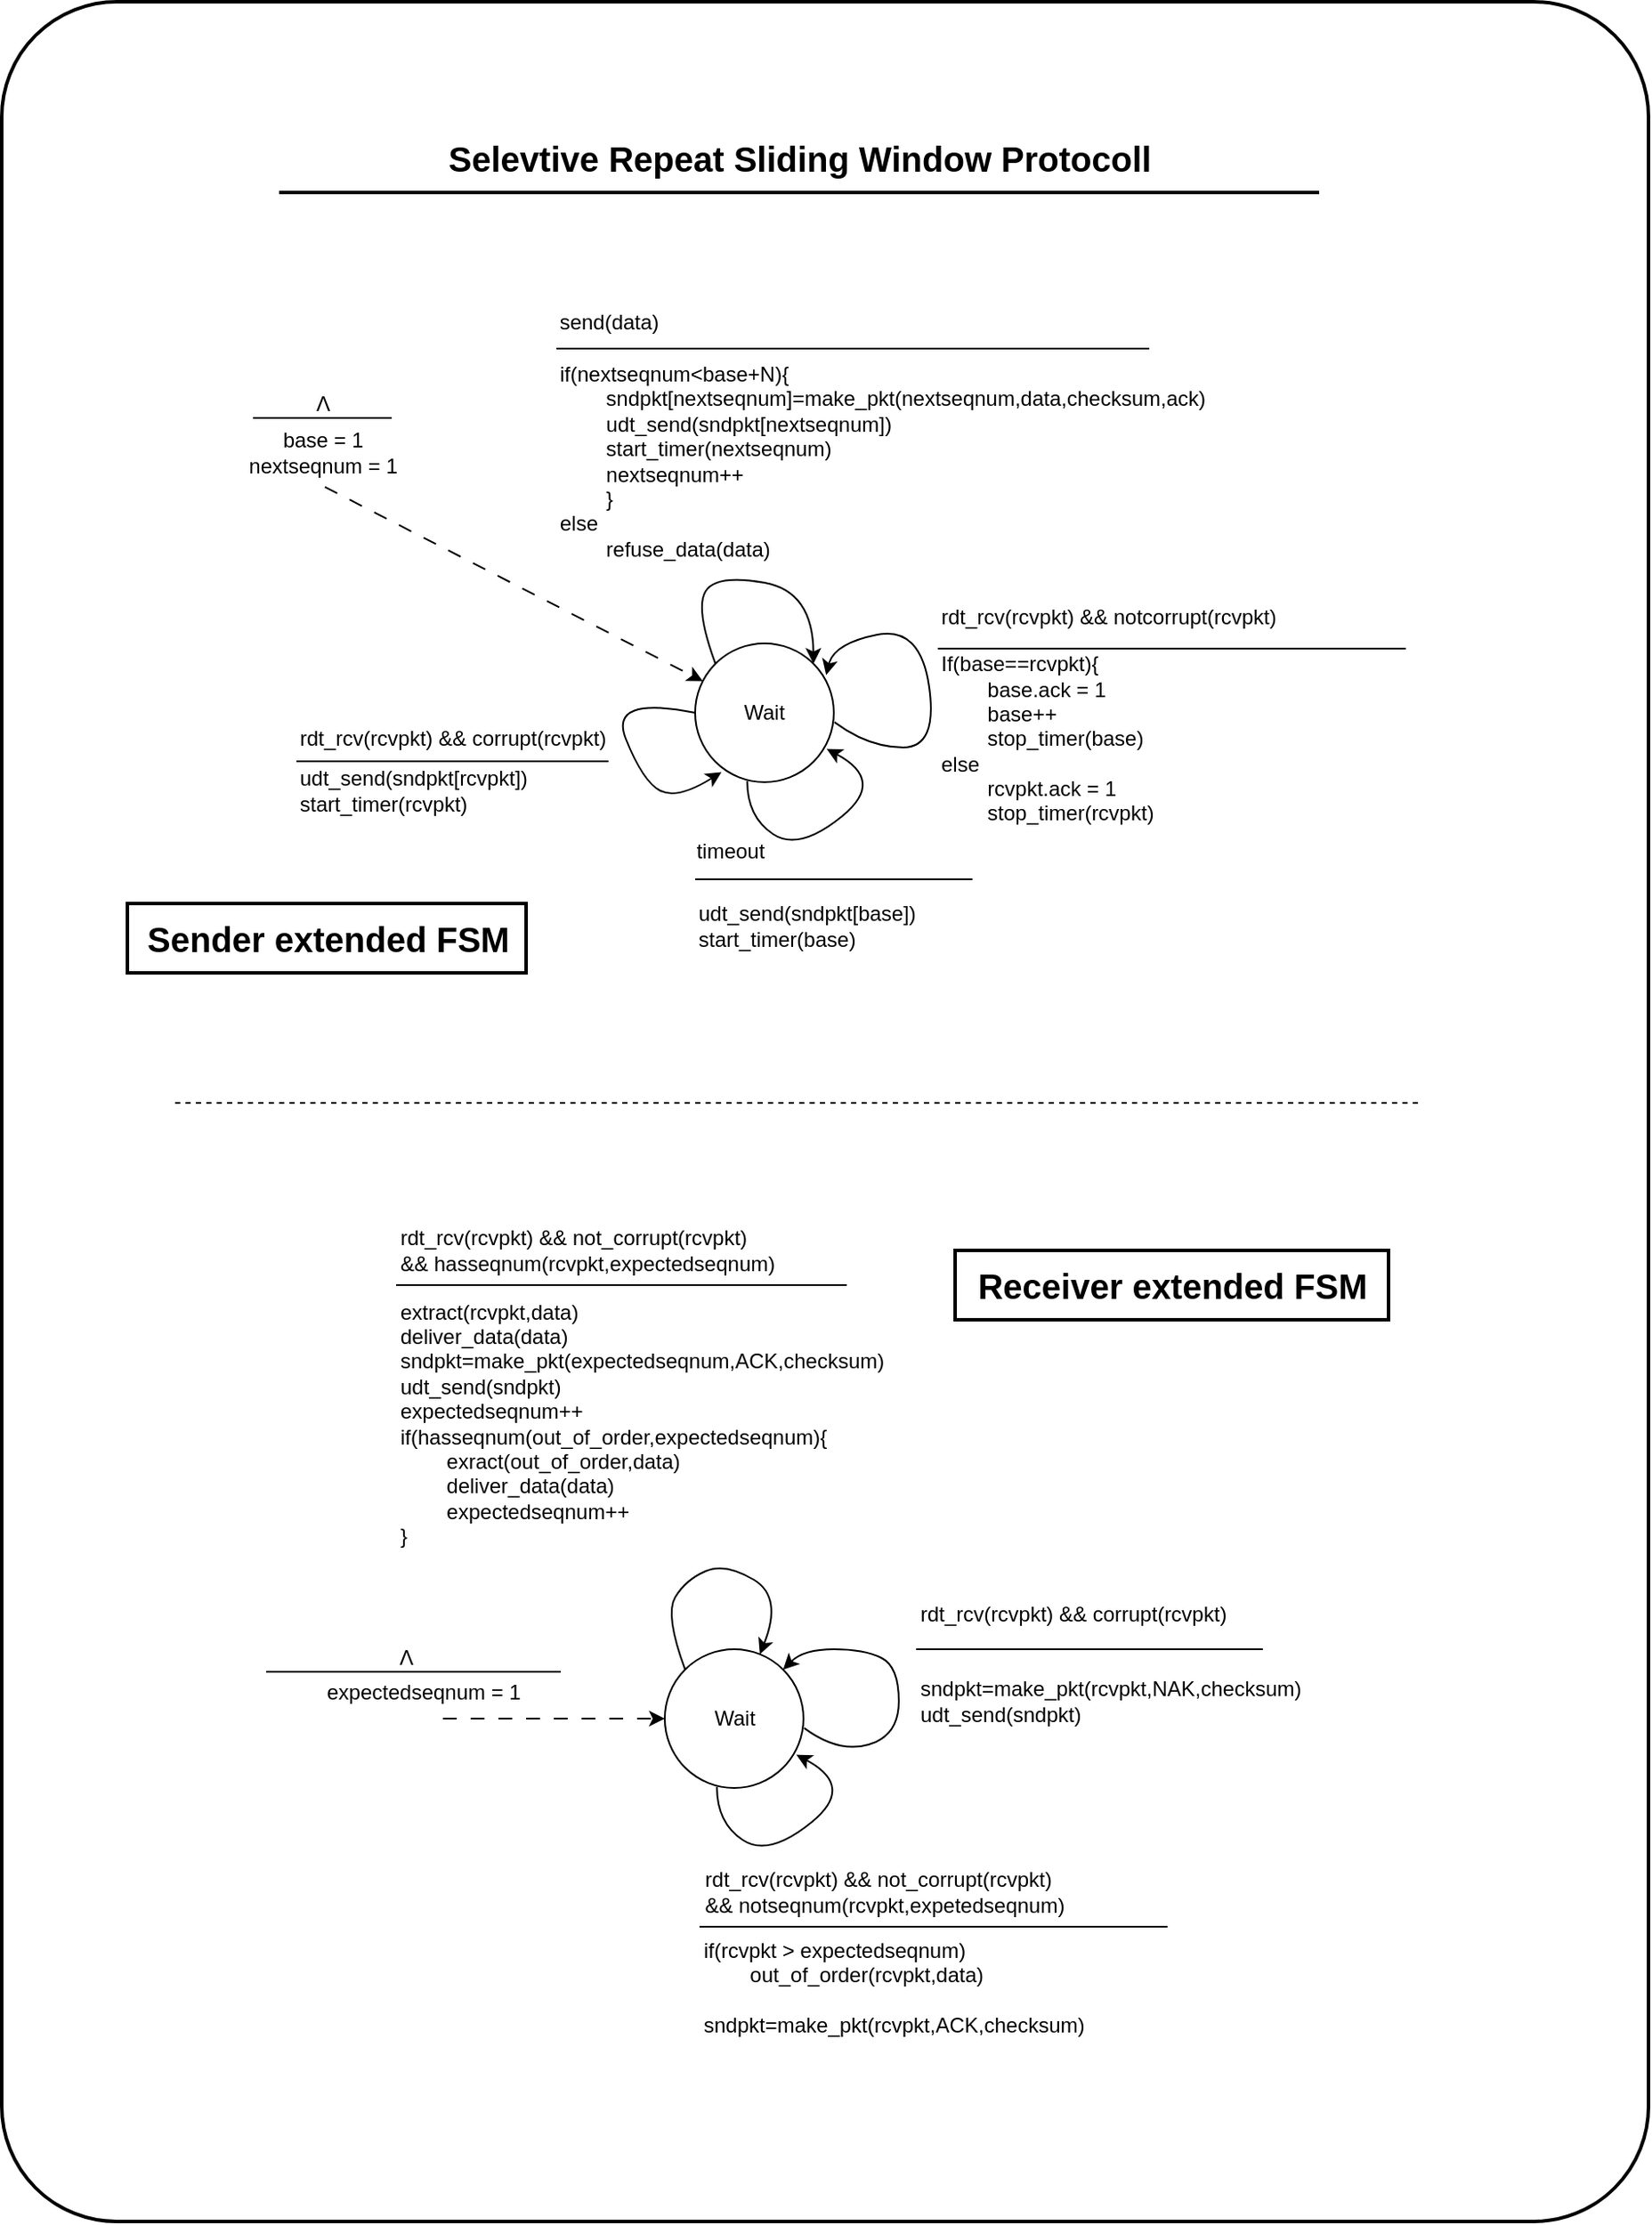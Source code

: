 <mxfile>
    <diagram id="8Qs9dSIHTCNZZQQzuen8" name="Page-1">
        <mxGraphModel dx="1430" dy="740" grid="1" gridSize="10" guides="1" tooltips="1" connect="1" arrows="1" fold="1" page="1" pageScale="1" pageWidth="850" pageHeight="1100" background="none" math="0" shadow="0">
            <root>
                <mxCell id="0"/>
                <mxCell id="1" parent="0"/>
                <mxCell id="67" value="" style="rounded=1;whiteSpace=wrap;html=1;strokeColor=default;strokeWidth=2;fontSize=20;fontColor=#1A1A1A;arcSize=7;" vertex="1" parent="1">
                    <mxGeometry x="1210" y="40" width="950" height="1280" as="geometry"/>
                </mxCell>
                <mxCell id="68" value="sndpkt=make_pkt(rcvpkt,NAK,checksum)&lt;br&gt;udt_send(sndpkt)" style="text;html=1;align=left;verticalAlign=middle;resizable=0;points=[];autosize=1;" vertex="1" parent="1">
                    <mxGeometry x="1737.5" y="1000" width="240" height="40" as="geometry"/>
                </mxCell>
                <mxCell id="69" value="base = 1&lt;br&gt;nextseqnum = 1" style="text;html=1;align=center;verticalAlign=middle;resizable=0;points=[];autosize=1;labelBackgroundColor=none;" vertex="1" parent="1">
                    <mxGeometry x="1340" y="280" width="110" height="40" as="geometry"/>
                </mxCell>
                <mxCell id="70" value="rdt_rcv(rcvpkt) &amp;amp;&amp;amp; notcorrupt(rcvpkt)" style="text;html=1;align=left;verticalAlign=middle;resizable=0;points=[];autosize=1;fontSize=12;labelBackgroundColor=none;" vertex="1" parent="1">
                    <mxGeometry x="1750" y="380" width="220" height="30" as="geometry"/>
                </mxCell>
                <mxCell id="71" value="If(base==rcvpkt){&lt;br&gt;&lt;span style=&quot;white-space: pre;&quot;&gt;&#9;&lt;/span&gt;base.ack = 1&lt;br&gt;&lt;span style=&quot;white-space: pre;&quot;&gt;&#9;&lt;/span&gt;base++&lt;br&gt; &lt;span style=&quot;white-space: pre;&quot;&gt;&#9;&lt;/span&gt;stop_timer(base)&lt;br&gt;else&lt;br&gt; &lt;span style=&quot;white-space: pre;&quot;&gt;&#9;&lt;/span&gt;rcvpkt.ack = 1&lt;br&gt;&lt;span style=&quot;white-space: pre;&quot;&gt;&#9;&lt;/span&gt;stop_timer(rcvpkt)" style="text;html=1;align=left;verticalAlign=middle;resizable=0;points=[];autosize=1;fontSize=12;labelBackgroundColor=none;" vertex="1" parent="1">
                    <mxGeometry x="1750" y="410" width="150" height="110" as="geometry"/>
                </mxCell>
                <mxCell id="72" value="timeout" style="text;html=1;align=center;verticalAlign=middle;resizable=0;points=[];autosize=1;fontSize=12;labelBackgroundColor=none;" vertex="1" parent="1">
                    <mxGeometry x="1600" y="515" width="60" height="30" as="geometry"/>
                </mxCell>
                <mxCell id="73" value="udt_send(sndpkt[base])&lt;br&gt;start_timer(base)" style="text;html=1;align=left;verticalAlign=middle;resizable=0;points=[];autosize=1;fontSize=12;labelBackgroundColor=none;" vertex="1" parent="1">
                    <mxGeometry x="1610" y="553" width="150" height="40" as="geometry"/>
                </mxCell>
                <mxCell id="74" value="Wait" style="ellipse;whiteSpace=wrap;html=1;aspect=fixed;labelBackgroundColor=none;" vertex="1" parent="1">
                    <mxGeometry x="1610" y="410" width="80" height="80" as="geometry"/>
                </mxCell>
                <mxCell id="75" value="" style="endArrow=none;html=1;labelBackgroundColor=none;" edge="1" parent="1">
                    <mxGeometry width="50" height="50" relative="1" as="geometry">
                        <mxPoint x="1530" y="240" as="sourcePoint"/>
                        <mxPoint x="1872" y="240" as="targetPoint"/>
                    </mxGeometry>
                </mxCell>
                <mxCell id="76" value="&lt;div&gt;if(nextseqnum&amp;lt;base+N){&lt;/div&gt;&lt;div&gt;&amp;nbsp;&lt;span style=&quot;white-space: pre;&quot;&gt;&#9;&lt;/span&gt;sndpkt[nextseqnum]=make_pkt(nextseqnum,data,checksum,ack)&lt;/div&gt;&lt;div&gt;&amp;nbsp;&lt;span style=&quot;white-space: pre;&quot;&gt;&#9;&lt;/span&gt;udt_send(sndpkt[nextseqnum])&lt;/div&gt;&lt;div&gt;&amp;nbsp;&lt;span style=&quot;white-space: pre;&quot;&gt;&#9;&lt;/span&gt;start_timer(nextseqnum)&lt;/div&gt;&lt;div&gt;&amp;nbsp;&lt;span style=&quot;white-space: pre;&quot;&gt;&#9;&lt;/span&gt;nextseqnum++&lt;/div&gt;&lt;div&gt;&amp;nbsp;&lt;span style=&quot;white-space: pre;&quot;&gt;&#9;&lt;/span&gt;}&lt;/div&gt;&lt;div&gt;else&lt;/div&gt;&lt;div&gt;&amp;nbsp;&lt;span style=&quot;white-space: pre;&quot;&gt;&#9;&lt;/span&gt;refuse_data(data)&lt;/div&gt;" style="text;html=1;align=left;verticalAlign=middle;resizable=0;points=[];autosize=1;labelBackgroundColor=none;" vertex="1" parent="1">
                    <mxGeometry x="1530" y="240" width="400" height="130" as="geometry"/>
                </mxCell>
                <mxCell id="77" value="" style="curved=1;endArrow=classic;html=1;exitX=0;exitY=0;exitDx=0;exitDy=0;entryX=1;entryY=0;entryDx=0;entryDy=0;labelBackgroundColor=none;" edge="1" parent="1" source="74" target="74">
                    <mxGeometry width="50" height="50" relative="1" as="geometry">
                        <mxPoint x="1640" y="400.0" as="sourcePoint"/>
                        <mxPoint x="1678.72" y="434.72" as="targetPoint"/>
                        <Array as="points">
                            <mxPoint x="1610" y="390"/>
                            <mxPoint x="1622" y="370"/>
                            <mxPoint x="1678" y="380"/>
                        </Array>
                    </mxGeometry>
                </mxCell>
                <mxCell id="78" value="" style="endArrow=classic;html=1;exitX=0.513;exitY=0.995;exitDx=0;exitDy=0;exitPerimeter=0;dashed=1;dashPattern=8 8;labelBackgroundColor=none;" edge="1" parent="1" source="69" target="74">
                    <mxGeometry width="50" height="50" relative="1" as="geometry">
                        <mxPoint x="1490" y="450" as="sourcePoint"/>
                        <mxPoint x="1600" y="450" as="targetPoint"/>
                    </mxGeometry>
                </mxCell>
                <mxCell id="79" value="Λ" style="text;html=1;align=center;verticalAlign=middle;resizable=0;points=[];autosize=1;labelBackgroundColor=none;" vertex="1" parent="1">
                    <mxGeometry x="1380" y="257" width="30" height="30" as="geometry"/>
                </mxCell>
                <mxCell id="80" value="" style="endArrow=none;html=1;strokeWidth=1;labelBackgroundColor=none;" edge="1" parent="1">
                    <mxGeometry width="50" height="50" relative="1" as="geometry">
                        <mxPoint x="1435" y="280" as="sourcePoint"/>
                        <mxPoint x="1355" y="280" as="targetPoint"/>
                    </mxGeometry>
                </mxCell>
                <mxCell id="81" value="send(data)" style="text;html=1;align=center;verticalAlign=middle;resizable=0;points=[];autosize=1;labelBackgroundColor=none;" vertex="1" parent="1">
                    <mxGeometry x="1520" y="210" width="80" height="30" as="geometry"/>
                </mxCell>
                <mxCell id="82" value="" style="endArrow=none;html=1;strokeWidth=1;fontSize=8;labelBackgroundColor=none;" edge="1" parent="1">
                    <mxGeometry width="50" height="50" relative="1" as="geometry">
                        <mxPoint x="1610" y="546" as="sourcePoint"/>
                        <mxPoint x="1770" y="546" as="targetPoint"/>
                    </mxGeometry>
                </mxCell>
                <mxCell id="83" value="" style="curved=1;endArrow=classic;html=1;strokeWidth=1;fontSize=8;exitX=1.005;exitY=0.568;exitDx=0;exitDy=0;entryX=0.945;entryY=0.228;entryDx=0;entryDy=0;entryPerimeter=0;exitPerimeter=0;labelBackgroundColor=none;" edge="1" parent="1" source="74" target="74">
                    <mxGeometry width="50" height="50" relative="1" as="geometry">
                        <mxPoint x="1690" y="490" as="sourcePoint"/>
                        <mxPoint x="1690" y="440" as="targetPoint"/>
                        <Array as="points">
                            <mxPoint x="1710" y="470"/>
                            <mxPoint x="1750" y="470"/>
                            <mxPoint x="1740" y="400"/>
                            <mxPoint x="1690" y="410"/>
                        </Array>
                    </mxGeometry>
                </mxCell>
                <mxCell id="84" value="" style="endArrow=none;html=1;strokeWidth=1;fontSize=8;labelBackgroundColor=none;" edge="1" parent="1">
                    <mxGeometry width="50" height="50" relative="1" as="geometry">
                        <mxPoint x="1750" y="413" as="sourcePoint"/>
                        <mxPoint x="2020" y="413" as="targetPoint"/>
                    </mxGeometry>
                </mxCell>
                <mxCell id="85" value="" style="curved=1;endArrow=classic;html=1;exitX=0.376;exitY=0.992;exitDx=0;exitDy=0;entryX=0.948;entryY=0.76;entryDx=0;entryDy=0;entryPerimeter=0;exitPerimeter=0;labelBackgroundColor=none;" edge="1" parent="1" source="74" target="74">
                    <mxGeometry width="50" height="50" relative="1" as="geometry">
                        <mxPoint x="1581.716" y="541.716" as="sourcePoint"/>
                        <mxPoint x="1638.284" y="541.716" as="targetPoint"/>
                        <Array as="points">
                            <mxPoint x="1640" y="510"/>
                            <mxPoint x="1670" y="530"/>
                            <mxPoint x="1720" y="489"/>
                        </Array>
                    </mxGeometry>
                </mxCell>
                <mxCell id="86" value="rdt_rcv(rcvpkt) &amp;amp;&amp;amp; corrupt(rcvpkt)" style="text;html=1;align=left;verticalAlign=middle;resizable=0;points=[];autosize=1;fontSize=12;labelBackgroundColor=none;" vertex="1" parent="1">
                    <mxGeometry x="1380" y="450" width="200" height="30" as="geometry"/>
                </mxCell>
                <mxCell id="87" value="" style="endArrow=none;html=1;strokeWidth=1;fontSize=8;labelBackgroundColor=none;" edge="1" parent="1">
                    <mxGeometry width="50" height="50" relative="1" as="geometry">
                        <mxPoint x="1380" y="478" as="sourcePoint"/>
                        <mxPoint x="1560" y="478" as="targetPoint"/>
                    </mxGeometry>
                </mxCell>
                <mxCell id="88" value="" style="curved=1;endArrow=classic;html=1;exitX=0;exitY=0.5;exitDx=0;exitDy=0;entryX=0.19;entryY=0.928;entryDx=0;entryDy=0;entryPerimeter=0;labelBackgroundColor=none;" edge="1" parent="1" source="74" target="74">
                    <mxGeometry width="50" height="50" relative="1" as="geometry">
                        <mxPoint x="1550.08" y="449.36" as="sourcePoint"/>
                        <mxPoint x="1595.84" y="430.8" as="targetPoint"/>
                        <Array as="points">
                            <mxPoint x="1560" y="440"/>
                            <mxPoint x="1580" y="490"/>
                            <mxPoint x="1600" y="500"/>
                        </Array>
                    </mxGeometry>
                </mxCell>
                <mxCell id="89" value="udt_send(sndpkt[rcvpkt])&lt;br&gt;start_timer(rcvpkt)" style="text;html=1;align=left;verticalAlign=middle;resizable=0;points=[];autosize=1;" vertex="1" parent="1">
                    <mxGeometry x="1380" y="475" width="150" height="40" as="geometry"/>
                </mxCell>
                <mxCell id="90" value="" style="curved=1;endArrow=classic;html=1;strokeWidth=1;fontSize=8;exitX=1.005;exitY=0.568;exitDx=0;exitDy=0;entryX=1;entryY=0;entryDx=0;entryDy=0;exitPerimeter=0;labelBackgroundColor=none;" edge="1" parent="1" target="93">
                    <mxGeometry width="50" height="50" relative="1" as="geometry">
                        <mxPoint x="1672.9" y="1035.44" as="sourcePoint"/>
                        <mxPoint x="1668.1" y="1008.24" as="targetPoint"/>
                        <Array as="points">
                            <mxPoint x="1692.5" y="1050"/>
                            <mxPoint x="1727.5" y="1040"/>
                            <mxPoint x="1727.5" y="1000"/>
                            <mxPoint x="1707.5" y="990"/>
                            <mxPoint x="1672.5" y="990"/>
                        </Array>
                    </mxGeometry>
                </mxCell>
                <mxCell id="91" value="" style="curved=1;endArrow=classic;html=1;exitX=0.376;exitY=0.992;exitDx=0;exitDy=0;entryX=0.948;entryY=0.76;entryDx=0;entryDy=0;entryPerimeter=0;exitPerimeter=0;labelBackgroundColor=none;" edge="1" parent="1">
                    <mxGeometry width="50" height="50" relative="1" as="geometry">
                        <mxPoint x="1622.58" y="1069.36" as="sourcePoint"/>
                        <mxPoint x="1668.34" y="1050.8" as="targetPoint"/>
                        <Array as="points">
                            <mxPoint x="1622.5" y="1090"/>
                            <mxPoint x="1652.5" y="1110"/>
                            <mxPoint x="1702.5" y="1069"/>
                        </Array>
                    </mxGeometry>
                </mxCell>
                <mxCell id="92" value="" style="curved=1;endArrow=classic;html=1;exitX=0;exitY=0;exitDx=0;exitDy=0;labelBackgroundColor=none;" edge="1" parent="1" source="93" target="93">
                    <mxGeometry width="50" height="50" relative="1" as="geometry">
                        <mxPoint x="1622.5" y="980" as="sourcePoint"/>
                        <mxPoint x="1661.22" y="1014.72" as="targetPoint"/>
                        <Array as="points">
                            <mxPoint x="1592.5" y="970"/>
                            <mxPoint x="1604.5" y="950"/>
                            <mxPoint x="1627.5" y="940"/>
                            <mxPoint x="1660.5" y="960"/>
                        </Array>
                    </mxGeometry>
                </mxCell>
                <mxCell id="93" value="Wait" style="ellipse;whiteSpace=wrap;html=1;aspect=fixed;labelBackgroundColor=none;" vertex="1" parent="1">
                    <mxGeometry x="1592.5" y="990" width="80" height="80" as="geometry"/>
                </mxCell>
                <mxCell id="94" value="" style="endArrow=classic;html=1;entryX=0;entryY=0.5;entryDx=0;entryDy=0;dashed=1;dashPattern=8 8;" edge="1" parent="1" target="93">
                    <mxGeometry width="50" height="50" relative="1" as="geometry">
                        <mxPoint x="1464.5" y="1030" as="sourcePoint"/>
                        <mxPoint x="1577.5" y="1030" as="targetPoint"/>
                    </mxGeometry>
                </mxCell>
                <mxCell id="95" value="Λ" style="text;html=1;align=center;verticalAlign=middle;resizable=0;points=[];autosize=1;labelBackgroundColor=none;" vertex="1" parent="1">
                    <mxGeometry x="1427.5" y="980" width="30" height="30" as="geometry"/>
                </mxCell>
                <mxCell id="96" value="" style="endArrow=none;html=1;strokeWidth=1;labelBackgroundColor=none;" edge="1" parent="1">
                    <mxGeometry width="50" height="50" relative="1" as="geometry">
                        <mxPoint x="1532.5" y="1003" as="sourcePoint"/>
                        <mxPoint x="1362.5" y="1003" as="targetPoint"/>
                    </mxGeometry>
                </mxCell>
                <mxCell id="97" value="rdt_rcv(rcvpkt) &amp;amp;&amp;amp; not_corrupt(rcvpkt)&lt;br&gt;&amp;amp;&amp;amp; hasseqnum(rcvpkt,expectedseqnum)" style="text;html=1;align=left;verticalAlign=middle;resizable=0;points=[];autosize=1;" vertex="1" parent="1">
                    <mxGeometry x="1437.5" y="740" width="240" height="40" as="geometry"/>
                </mxCell>
                <mxCell id="98" value="extract(rcvpkt,data)&lt;br&gt;deliver_data(data)&lt;br&gt;sndpkt=make_pkt(expectedseqnum,ACK,checksum)&lt;br&gt;udt_send(sndpkt)&lt;br&gt;expectedseqnum++&lt;br&gt;if(hasseqnum(out_of_order,expectedseqnum){&lt;br&gt;&lt;span style=&quot;white-space: pre;&quot;&gt;&#9;&lt;/span&gt;exract(out_of_order,data)&lt;br&gt;&lt;span style=&quot;white-space: pre;&quot;&gt;&#9;&lt;/span&gt;deliver_data(data)&lt;br&gt;&lt;span style=&quot;white-space: pre;&quot;&gt;&#9;&lt;/span&gt;expectedseqnum++&lt;br&gt;}" style="text;html=1;align=left;verticalAlign=middle;resizable=0;points=[];autosize=1;" vertex="1" parent="1">
                    <mxGeometry x="1437.5" y="780" width="300" height="160" as="geometry"/>
                </mxCell>
                <mxCell id="99" value="" style="endArrow=none;html=1;" edge="1" parent="1">
                    <mxGeometry width="50" height="50" relative="1" as="geometry">
                        <mxPoint x="1437.5" y="780" as="sourcePoint"/>
                        <mxPoint x="1697.5" y="780" as="targetPoint"/>
                    </mxGeometry>
                </mxCell>
                <mxCell id="100" value="rdt_rcv(rcvpkt) &amp;amp;&amp;amp; corrupt(rcvpkt)" style="text;html=1;align=left;verticalAlign=middle;resizable=0;points=[];autosize=1;" vertex="1" parent="1">
                    <mxGeometry x="1737.5" y="955" width="200" height="30" as="geometry"/>
                </mxCell>
                <mxCell id="101" value="" style="endArrow=none;html=1;" edge="1" parent="1">
                    <mxGeometry width="50" height="50" relative="1" as="geometry">
                        <mxPoint x="1737.5" y="990" as="sourcePoint"/>
                        <mxPoint x="1937.5" y="990" as="targetPoint"/>
                    </mxGeometry>
                </mxCell>
                <mxCell id="103" value="" style="endArrow=none;html=1;" edge="1" parent="1">
                    <mxGeometry width="50" height="50" relative="1" as="geometry">
                        <mxPoint x="1612.5" y="1150" as="sourcePoint"/>
                        <mxPoint x="1882.5" y="1150" as="targetPoint"/>
                    </mxGeometry>
                </mxCell>
                <mxCell id="104" value="if(rcvpkt &amp;gt; expectedseqnum)&lt;br&gt;&lt;span style=&quot;white-space: pre;&quot;&gt;&#9;&lt;/span&gt;out_of_order(rcvpkt,data)&lt;br&gt;&lt;br&gt;sndpkt=make_pkt(rcvpkt,ACK,checksum)" style="text;html=1;align=left;verticalAlign=middle;resizable=0;points=[];autosize=1;" vertex="1" parent="1">
                    <mxGeometry x="1612.5" y="1150" width="240" height="70" as="geometry"/>
                </mxCell>
                <mxCell id="105" value="expectedseqnum = 1" style="text;html=1;align=center;verticalAlign=middle;resizable=0;points=[];autosize=1;" vertex="1" parent="1">
                    <mxGeometry x="1382.5" y="1000" width="140" height="30" as="geometry"/>
                </mxCell>
                <mxCell id="106" value="" style="endArrow=none;dashed=1;html=1;entryX=1;entryY=0.5;entryDx=0;entryDy=0;exitX=0;exitY=0.5;exitDx=0;exitDy=0;" edge="1" parent="1">
                    <mxGeometry width="50" height="50" relative="1" as="geometry">
                        <mxPoint x="1310" y="675" as="sourcePoint"/>
                        <mxPoint x="2030" y="675" as="targetPoint"/>
                    </mxGeometry>
                </mxCell>
                <mxCell id="107" value="Receiver extended FSM" style="text;html=1;align=center;verticalAlign=middle;resizable=0;points=[];autosize=1;fontSize=20;fontStyle=1;perimeterSpacing=0;strokeWidth=2;strokeColor=default;" vertex="1" parent="1">
                    <mxGeometry x="1760" y="760" width="250" height="40" as="geometry"/>
                </mxCell>
                <mxCell id="108" value="Selevtive Repeat Sliding Window Protocoll" style="text;html=1;align=center;verticalAlign=middle;resizable=0;points=[];autosize=1;fontSize=20;fontStyle=1;perimeterSpacing=0;strokeWidth=1;" vertex="1" parent="1">
                    <mxGeometry x="1455" y="110" width="430" height="40" as="geometry"/>
                </mxCell>
                <mxCell id="109" value="" style="endArrow=none;html=1;fontSize=20;strokeWidth=2;" edge="1" parent="1">
                    <mxGeometry width="50" height="50" relative="1" as="geometry">
                        <mxPoint x="1370" y="150" as="sourcePoint"/>
                        <mxPoint x="1970" y="150" as="targetPoint"/>
                    </mxGeometry>
                </mxCell>
                <mxCell id="110" value="Sender extended FSM" style="text;html=1;align=center;verticalAlign=middle;resizable=0;points=[];autosize=1;fontSize=20;fontStyle=1;perimeterSpacing=0;strokeWidth=2;strokeColor=default;" vertex="1" parent="1">
                    <mxGeometry x="1282.5" y="560" width="230" height="40" as="geometry"/>
                </mxCell>
                <mxCell id="111" value="&lt;div style=&quot;text-align: left;&quot;&gt;&lt;span style=&quot;background-color: initial;&quot;&gt;rdt_rcv(rcvpkt) &amp;amp;&amp;amp; not_corrupt(rcvpkt)&lt;/span&gt;&lt;/div&gt;&lt;div style=&quot;text-align: left;&quot;&gt;&lt;span style=&quot;background-color: initial;&quot;&gt;&amp;amp;&amp;amp; notseqnum(rcvpkt,expetedseqnum)&lt;/span&gt;&lt;/div&gt;" style="text;html=1;align=center;verticalAlign=middle;resizable=0;points=[];autosize=1;strokeColor=none;fillColor=none;" vertex="1" parent="1">
                    <mxGeometry x="1604" y="1110" width="230" height="40" as="geometry"/>
                </mxCell>
            </root>
        </mxGraphModel>
    </diagram>
</mxfile>